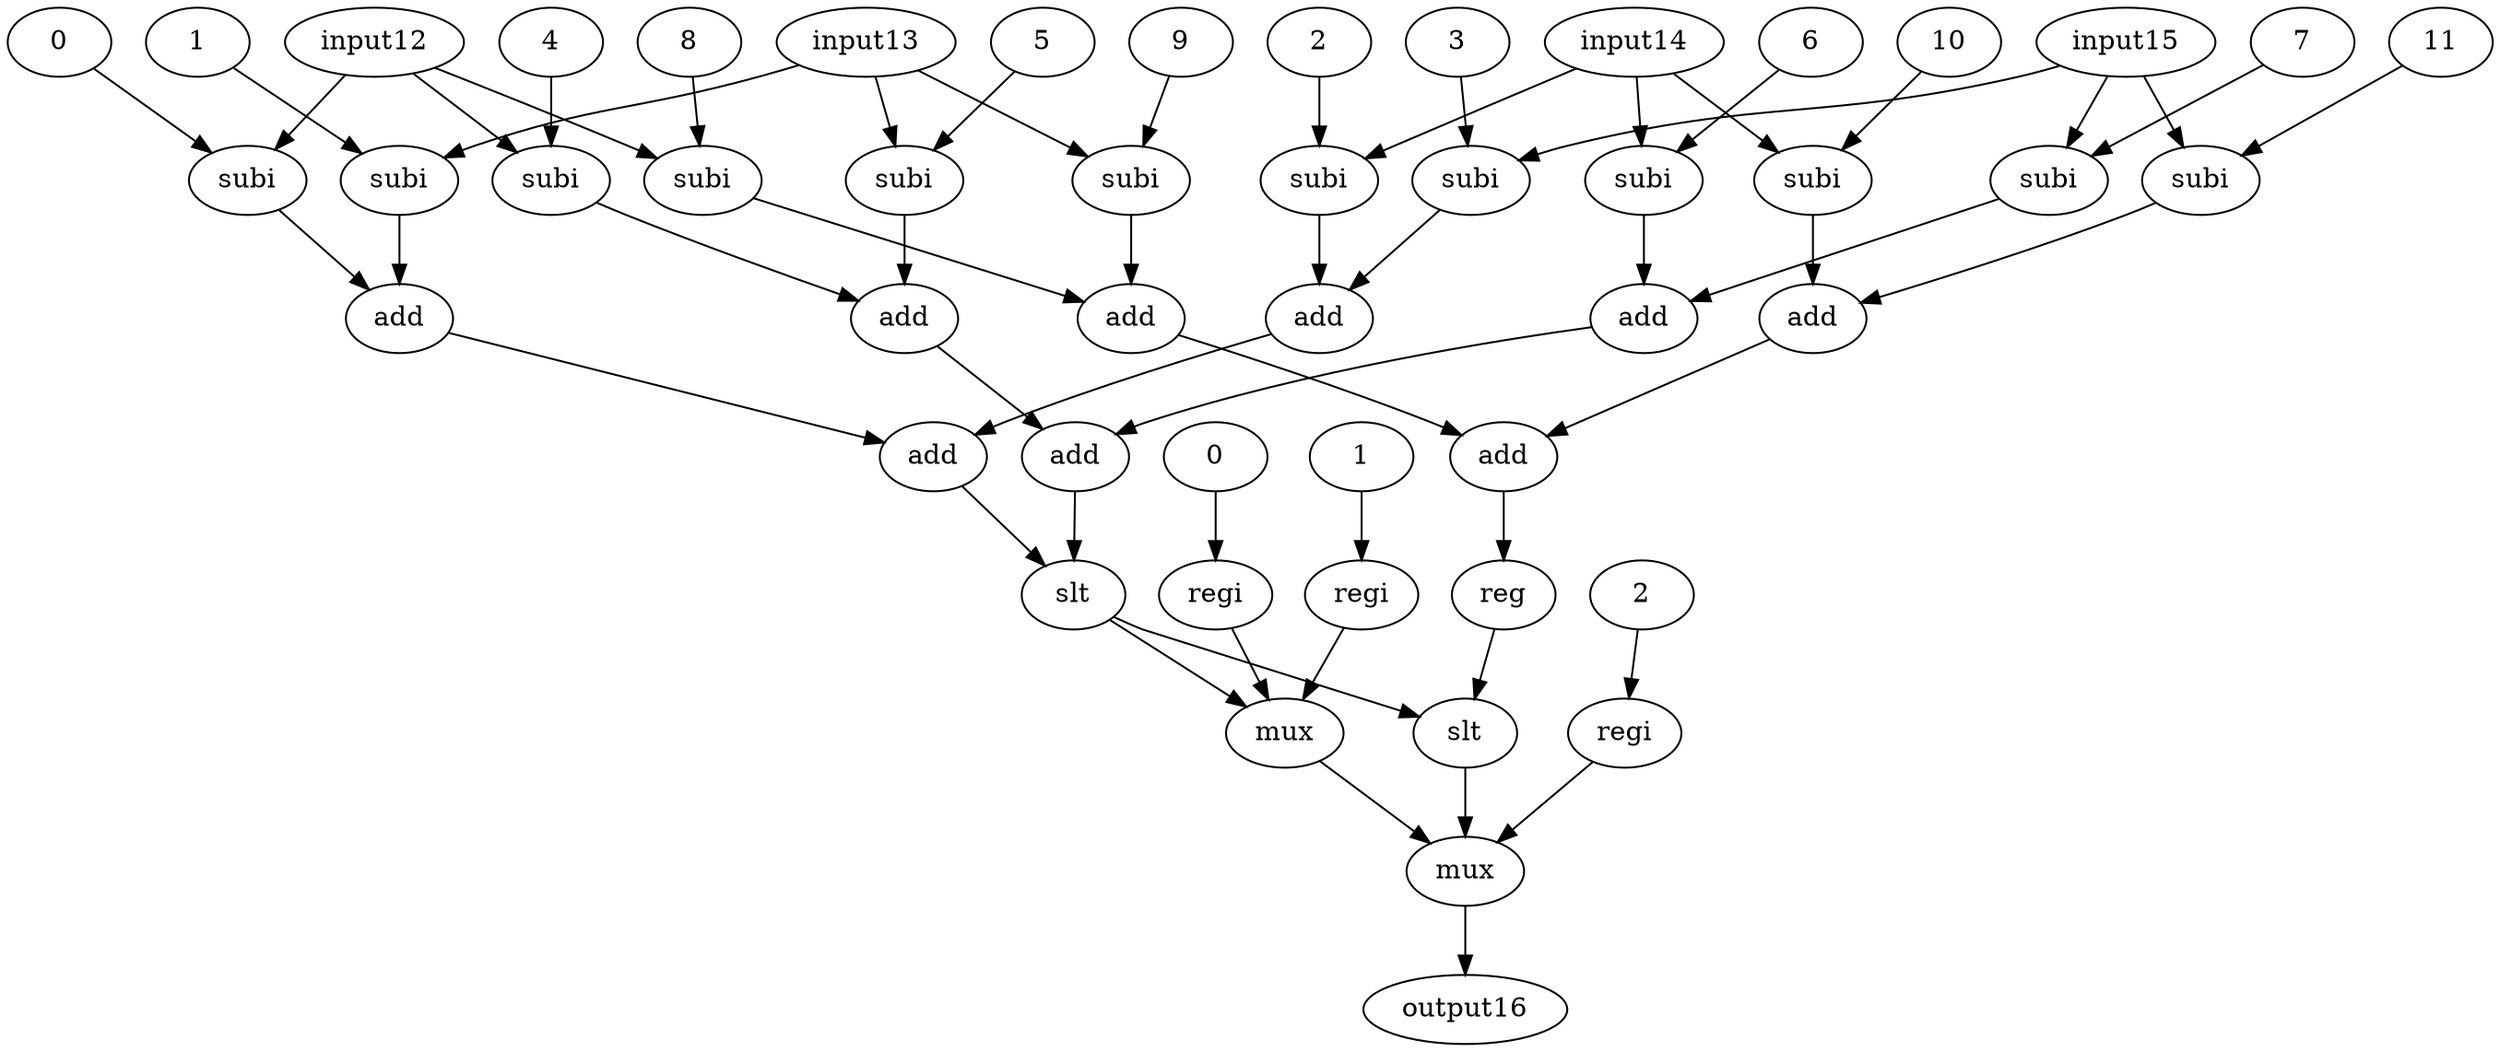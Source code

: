 digraph kmeans{
 0 [ label = subi, VALUE = 0]
 "0.0"[ label = 0 ]
 1 [ label = subi, VALUE = 1]
 "1.1"[ label = 1 ]
 2 [ label = subi, VALUE = 2]
 "2.2"[ label = 2 ]
 3 [ label = subi, VALUE = 3]
 "3.3"[ label = 3 ]
 4 [ label = subi, VALUE = 4]
 "4.4"[ label = 4 ]
 5 [ label = subi, VALUE = 5]
 "5.5"[ label = 5 ]
 6 [ label = subi, VALUE = 6]
 "6.6"[ label = 6 ]
 7 [ label = subi, VALUE = 7]
 "7.7"[ label = 7 ]
 8 [ label = subi, VALUE = 8]
 "8.8"[ label = 8 ]
 9 [ label = subi, VALUE = 9]
 "9.9"[ label = 9 ]
 10 [ label = subi, VALUE = 10]
 "10.10"[ label = 10 ]
 11 [ label = subi, VALUE = 11]
 "11.11"[ label = 11 ]
 12 [ label = input12 ]
 13 [ label = input13 ]
 14 [ label = input14 ]
 15 [ label = input15 ]
 16 [ label = output16 ]
 17 [ label = add]
 18 [ label = add]
 19 [ label = add]
 20 [ label = add]
 21 [ label = add]
 22 [ label = add]
 23 [ label = add]
 24 [ label = add]
 25 [ label = add]
 26 [ label = slt]
 27 [ label = mux]
 28 [ label = regi, VALUE = 0]
 "28.0"[ label = 0 ]
 29 [ label = regi, VALUE = 1]
 "29.1"[ label = 1 ]
 30 [ label = reg]
 31 [ label = slt]
 32 [ label = mux]
 33 [ label = regi, VALUE = 2]
 "33.2"[ label = 2 ]
 "0.0" -> 0
 0 -> 17
 "1.1" -> 1
 1 -> 17
 "2.2" -> 2
 2 -> 18
 "3.3" -> 3
 3 -> 18
 "4.4" -> 4
 4 -> 20
 "5.5" -> 5
 5 -> 20
 "6.6" -> 6
 6 -> 21
 "7.7" -> 7
 7 -> 21
 "8.8" -> 8
 8 -> 23
 "9.9" -> 9
 9 -> 23
 "10.10" -> 10
 10 -> 24
 "11.11" -> 11
 11 -> 24
 12 -> 0
 12 -> 4
 12 -> 8
 13 -> 1
 13 -> 5
 13 -> 9
 14 -> 2
 14 -> 6
 14 -> 10
 15 -> 3
 15 -> 7
 15 -> 11
 17 -> 19
 18 -> 19
 19 -> 26
 20 -> 22
 21 -> 22
 22 -> 26
 23 -> 25
 24 -> 25
 25 -> 30
 26 -> 27
 26 -> 31
 27 -> 32
 "28.0" -> 28
 28 -> 27
 "29.1" -> 29
 29 -> 27
 30 -> 31
 31 -> 32
 32 -> 16
 "33.2" -> 33
 33 -> 32
}
